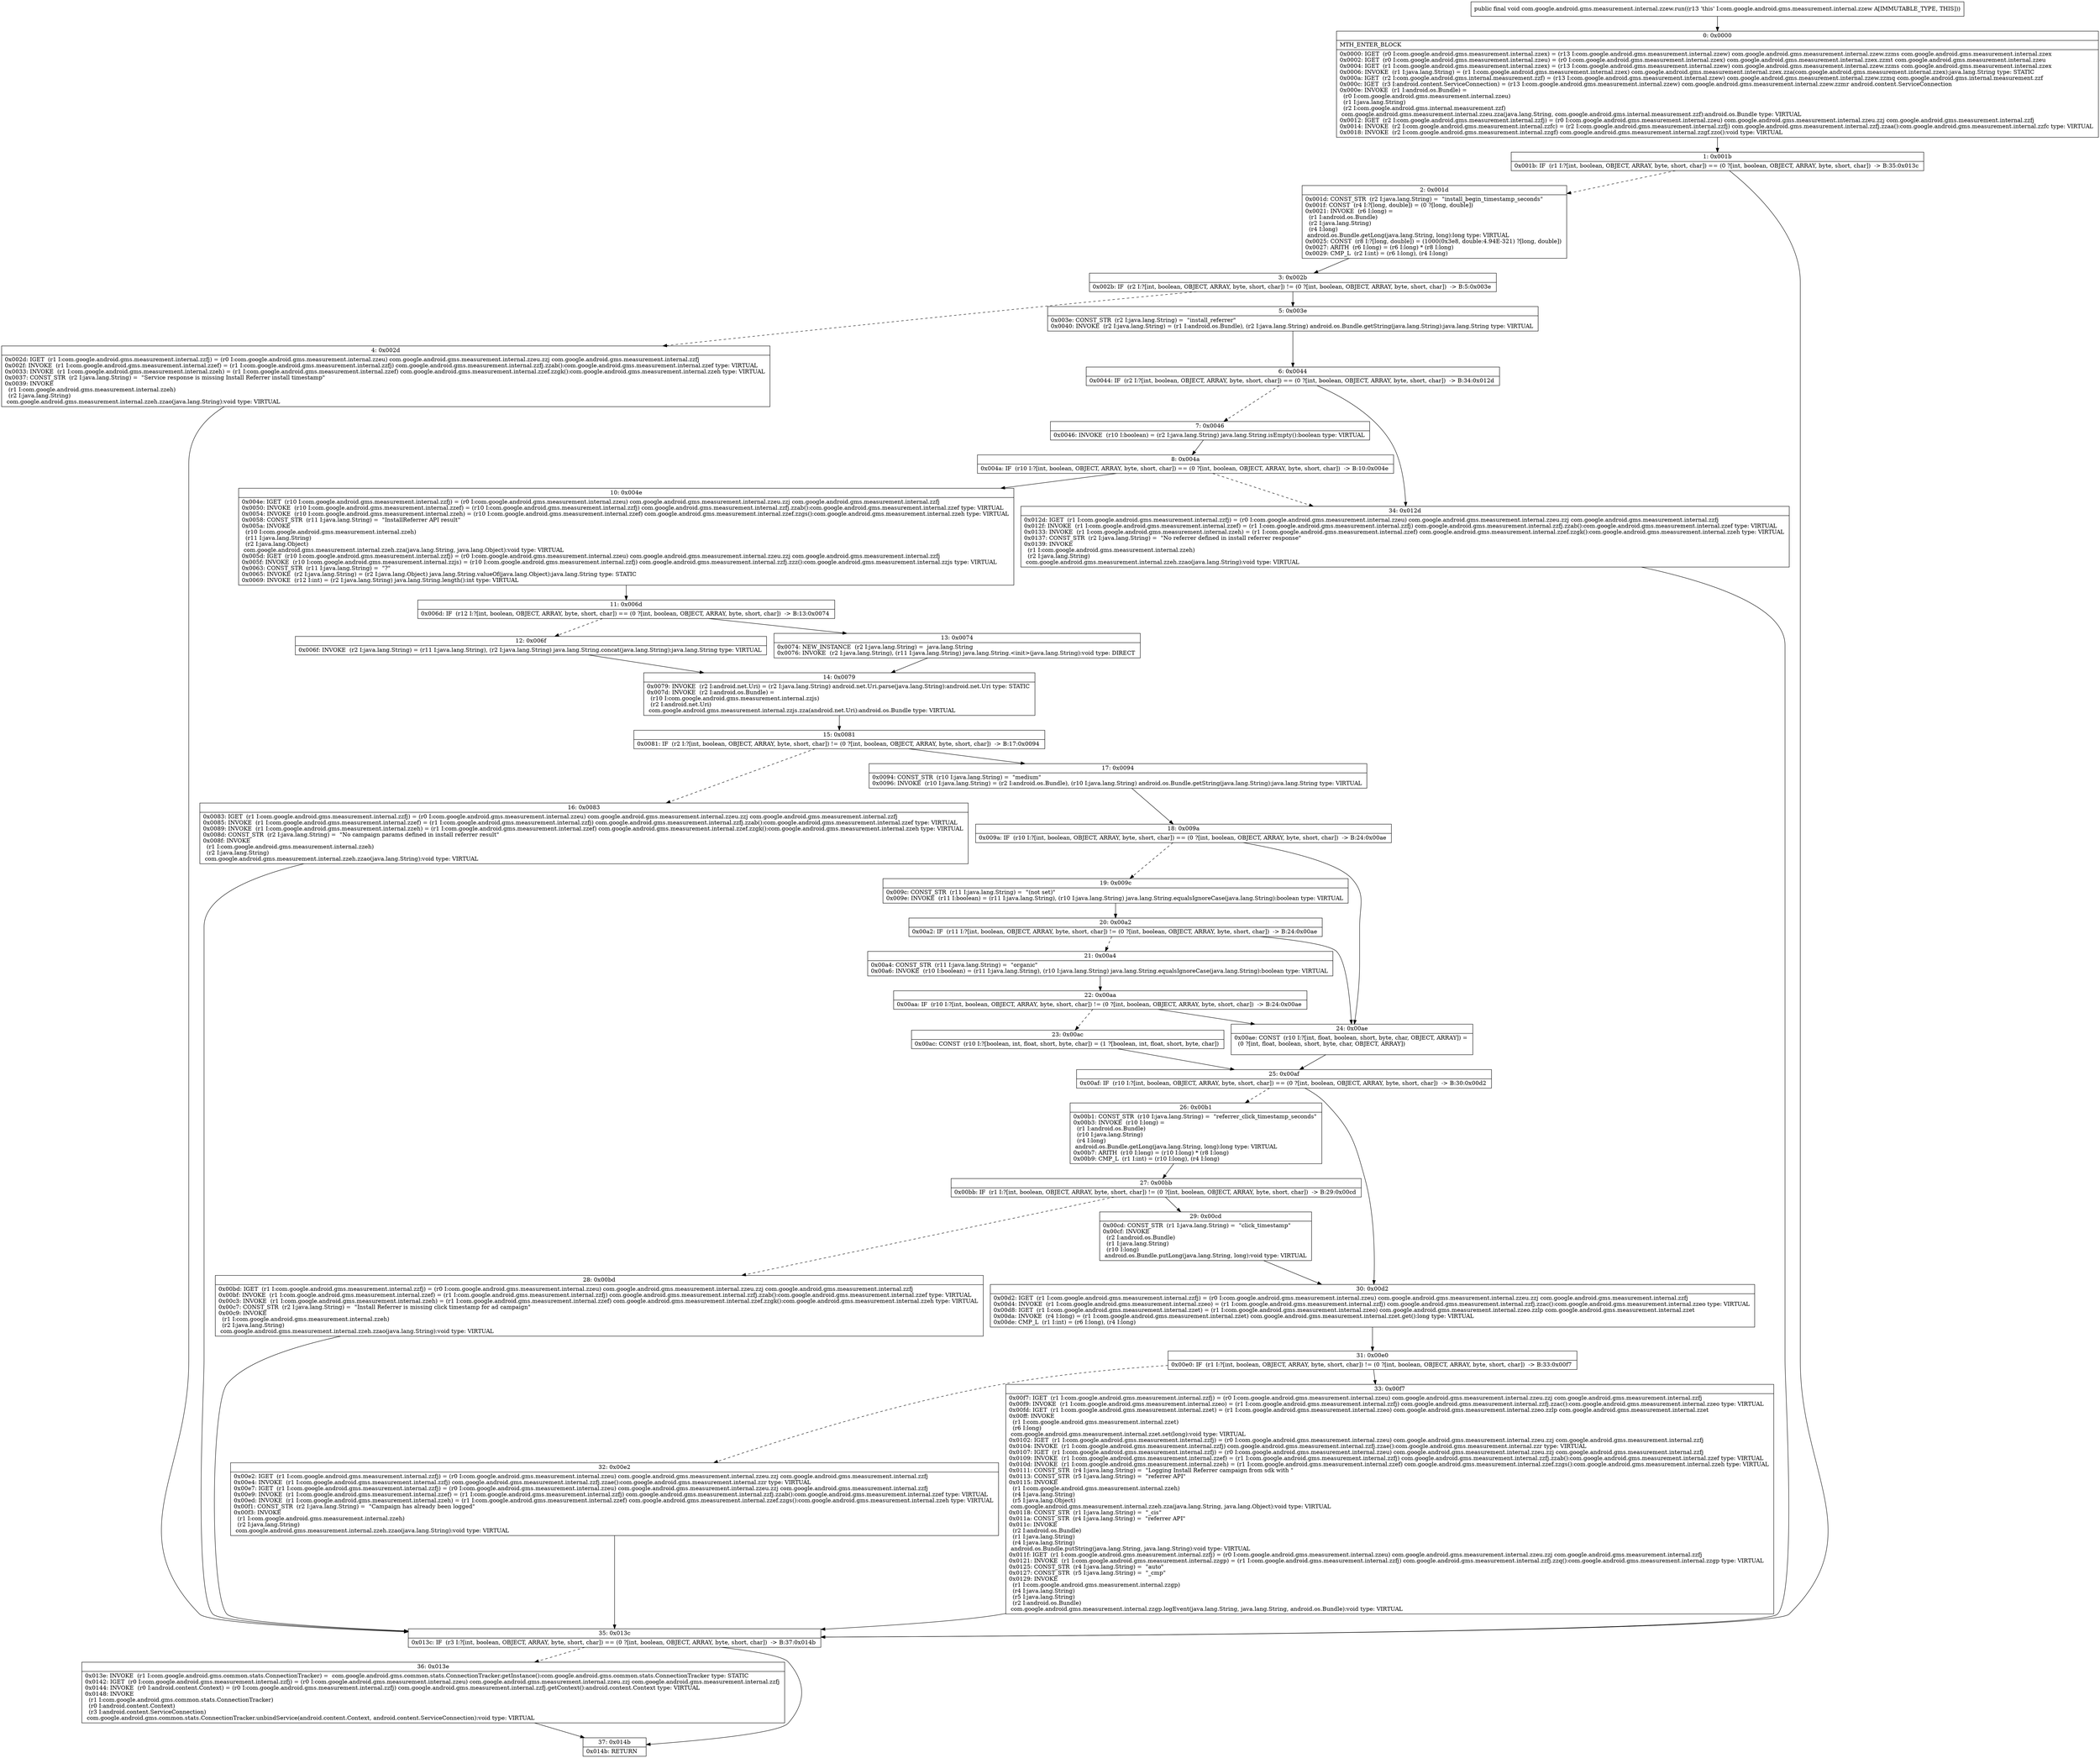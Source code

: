 digraph "CFG forcom.google.android.gms.measurement.internal.zzew.run()V" {
Node_0 [shape=record,label="{0\:\ 0x0000|MTH_ENTER_BLOCK\l|0x0000: IGET  (r0 I:com.google.android.gms.measurement.internal.zzex) = (r13 I:com.google.android.gms.measurement.internal.zzew) com.google.android.gms.measurement.internal.zzew.zzms com.google.android.gms.measurement.internal.zzex \l0x0002: IGET  (r0 I:com.google.android.gms.measurement.internal.zzeu) = (r0 I:com.google.android.gms.measurement.internal.zzex) com.google.android.gms.measurement.internal.zzex.zzmt com.google.android.gms.measurement.internal.zzeu \l0x0004: IGET  (r1 I:com.google.android.gms.measurement.internal.zzex) = (r13 I:com.google.android.gms.measurement.internal.zzew) com.google.android.gms.measurement.internal.zzew.zzms com.google.android.gms.measurement.internal.zzex \l0x0006: INVOKE  (r1 I:java.lang.String) = (r1 I:com.google.android.gms.measurement.internal.zzex) com.google.android.gms.measurement.internal.zzex.zza(com.google.android.gms.measurement.internal.zzex):java.lang.String type: STATIC \l0x000a: IGET  (r2 I:com.google.android.gms.internal.measurement.zzf) = (r13 I:com.google.android.gms.measurement.internal.zzew) com.google.android.gms.measurement.internal.zzew.zzmq com.google.android.gms.internal.measurement.zzf \l0x000c: IGET  (r3 I:android.content.ServiceConnection) = (r13 I:com.google.android.gms.measurement.internal.zzew) com.google.android.gms.measurement.internal.zzew.zzmr android.content.ServiceConnection \l0x000e: INVOKE  (r1 I:android.os.Bundle) = \l  (r0 I:com.google.android.gms.measurement.internal.zzeu)\l  (r1 I:java.lang.String)\l  (r2 I:com.google.android.gms.internal.measurement.zzf)\l com.google.android.gms.measurement.internal.zzeu.zza(java.lang.String, com.google.android.gms.internal.measurement.zzf):android.os.Bundle type: VIRTUAL \l0x0012: IGET  (r2 I:com.google.android.gms.measurement.internal.zzfj) = (r0 I:com.google.android.gms.measurement.internal.zzeu) com.google.android.gms.measurement.internal.zzeu.zzj com.google.android.gms.measurement.internal.zzfj \l0x0014: INVOKE  (r2 I:com.google.android.gms.measurement.internal.zzfc) = (r2 I:com.google.android.gms.measurement.internal.zzfj) com.google.android.gms.measurement.internal.zzfj.zzaa():com.google.android.gms.measurement.internal.zzfc type: VIRTUAL \l0x0018: INVOKE  (r2 I:com.google.android.gms.measurement.internal.zzgf) com.google.android.gms.measurement.internal.zzgf.zzo():void type: VIRTUAL \l}"];
Node_1 [shape=record,label="{1\:\ 0x001b|0x001b: IF  (r1 I:?[int, boolean, OBJECT, ARRAY, byte, short, char]) == (0 ?[int, boolean, OBJECT, ARRAY, byte, short, char])  \-\> B:35:0x013c \l}"];
Node_2 [shape=record,label="{2\:\ 0x001d|0x001d: CONST_STR  (r2 I:java.lang.String) =  \"install_begin_timestamp_seconds\" \l0x001f: CONST  (r4 I:?[long, double]) = (0 ?[long, double]) \l0x0021: INVOKE  (r6 I:long) = \l  (r1 I:android.os.Bundle)\l  (r2 I:java.lang.String)\l  (r4 I:long)\l android.os.Bundle.getLong(java.lang.String, long):long type: VIRTUAL \l0x0025: CONST  (r8 I:?[long, double]) = (1000(0x3e8, double:4.94E\-321) ?[long, double]) \l0x0027: ARITH  (r6 I:long) = (r6 I:long) * (r8 I:long) \l0x0029: CMP_L  (r2 I:int) = (r6 I:long), (r4 I:long) \l}"];
Node_3 [shape=record,label="{3\:\ 0x002b|0x002b: IF  (r2 I:?[int, boolean, OBJECT, ARRAY, byte, short, char]) != (0 ?[int, boolean, OBJECT, ARRAY, byte, short, char])  \-\> B:5:0x003e \l}"];
Node_4 [shape=record,label="{4\:\ 0x002d|0x002d: IGET  (r1 I:com.google.android.gms.measurement.internal.zzfj) = (r0 I:com.google.android.gms.measurement.internal.zzeu) com.google.android.gms.measurement.internal.zzeu.zzj com.google.android.gms.measurement.internal.zzfj \l0x002f: INVOKE  (r1 I:com.google.android.gms.measurement.internal.zzef) = (r1 I:com.google.android.gms.measurement.internal.zzfj) com.google.android.gms.measurement.internal.zzfj.zzab():com.google.android.gms.measurement.internal.zzef type: VIRTUAL \l0x0033: INVOKE  (r1 I:com.google.android.gms.measurement.internal.zzeh) = (r1 I:com.google.android.gms.measurement.internal.zzef) com.google.android.gms.measurement.internal.zzef.zzgk():com.google.android.gms.measurement.internal.zzeh type: VIRTUAL \l0x0037: CONST_STR  (r2 I:java.lang.String) =  \"Service response is missing Install Referrer install timestamp\" \l0x0039: INVOKE  \l  (r1 I:com.google.android.gms.measurement.internal.zzeh)\l  (r2 I:java.lang.String)\l com.google.android.gms.measurement.internal.zzeh.zzao(java.lang.String):void type: VIRTUAL \l}"];
Node_5 [shape=record,label="{5\:\ 0x003e|0x003e: CONST_STR  (r2 I:java.lang.String) =  \"install_referrer\" \l0x0040: INVOKE  (r2 I:java.lang.String) = (r1 I:android.os.Bundle), (r2 I:java.lang.String) android.os.Bundle.getString(java.lang.String):java.lang.String type: VIRTUAL \l}"];
Node_6 [shape=record,label="{6\:\ 0x0044|0x0044: IF  (r2 I:?[int, boolean, OBJECT, ARRAY, byte, short, char]) == (0 ?[int, boolean, OBJECT, ARRAY, byte, short, char])  \-\> B:34:0x012d \l}"];
Node_7 [shape=record,label="{7\:\ 0x0046|0x0046: INVOKE  (r10 I:boolean) = (r2 I:java.lang.String) java.lang.String.isEmpty():boolean type: VIRTUAL \l}"];
Node_8 [shape=record,label="{8\:\ 0x004a|0x004a: IF  (r10 I:?[int, boolean, OBJECT, ARRAY, byte, short, char]) == (0 ?[int, boolean, OBJECT, ARRAY, byte, short, char])  \-\> B:10:0x004e \l}"];
Node_10 [shape=record,label="{10\:\ 0x004e|0x004e: IGET  (r10 I:com.google.android.gms.measurement.internal.zzfj) = (r0 I:com.google.android.gms.measurement.internal.zzeu) com.google.android.gms.measurement.internal.zzeu.zzj com.google.android.gms.measurement.internal.zzfj \l0x0050: INVOKE  (r10 I:com.google.android.gms.measurement.internal.zzef) = (r10 I:com.google.android.gms.measurement.internal.zzfj) com.google.android.gms.measurement.internal.zzfj.zzab():com.google.android.gms.measurement.internal.zzef type: VIRTUAL \l0x0054: INVOKE  (r10 I:com.google.android.gms.measurement.internal.zzeh) = (r10 I:com.google.android.gms.measurement.internal.zzef) com.google.android.gms.measurement.internal.zzef.zzgs():com.google.android.gms.measurement.internal.zzeh type: VIRTUAL \l0x0058: CONST_STR  (r11 I:java.lang.String) =  \"InstallReferrer API result\" \l0x005a: INVOKE  \l  (r10 I:com.google.android.gms.measurement.internal.zzeh)\l  (r11 I:java.lang.String)\l  (r2 I:java.lang.Object)\l com.google.android.gms.measurement.internal.zzeh.zza(java.lang.String, java.lang.Object):void type: VIRTUAL \l0x005d: IGET  (r10 I:com.google.android.gms.measurement.internal.zzfj) = (r0 I:com.google.android.gms.measurement.internal.zzeu) com.google.android.gms.measurement.internal.zzeu.zzj com.google.android.gms.measurement.internal.zzfj \l0x005f: INVOKE  (r10 I:com.google.android.gms.measurement.internal.zzjs) = (r10 I:com.google.android.gms.measurement.internal.zzfj) com.google.android.gms.measurement.internal.zzfj.zzz():com.google.android.gms.measurement.internal.zzjs type: VIRTUAL \l0x0063: CONST_STR  (r11 I:java.lang.String) =  \"?\" \l0x0065: INVOKE  (r2 I:java.lang.String) = (r2 I:java.lang.Object) java.lang.String.valueOf(java.lang.Object):java.lang.String type: STATIC \l0x0069: INVOKE  (r12 I:int) = (r2 I:java.lang.String) java.lang.String.length():int type: VIRTUAL \l}"];
Node_11 [shape=record,label="{11\:\ 0x006d|0x006d: IF  (r12 I:?[int, boolean, OBJECT, ARRAY, byte, short, char]) == (0 ?[int, boolean, OBJECT, ARRAY, byte, short, char])  \-\> B:13:0x0074 \l}"];
Node_12 [shape=record,label="{12\:\ 0x006f|0x006f: INVOKE  (r2 I:java.lang.String) = (r11 I:java.lang.String), (r2 I:java.lang.String) java.lang.String.concat(java.lang.String):java.lang.String type: VIRTUAL \l}"];
Node_13 [shape=record,label="{13\:\ 0x0074|0x0074: NEW_INSTANCE  (r2 I:java.lang.String) =  java.lang.String \l0x0076: INVOKE  (r2 I:java.lang.String), (r11 I:java.lang.String) java.lang.String.\<init\>(java.lang.String):void type: DIRECT \l}"];
Node_14 [shape=record,label="{14\:\ 0x0079|0x0079: INVOKE  (r2 I:android.net.Uri) = (r2 I:java.lang.String) android.net.Uri.parse(java.lang.String):android.net.Uri type: STATIC \l0x007d: INVOKE  (r2 I:android.os.Bundle) = \l  (r10 I:com.google.android.gms.measurement.internal.zzjs)\l  (r2 I:android.net.Uri)\l com.google.android.gms.measurement.internal.zzjs.zza(android.net.Uri):android.os.Bundle type: VIRTUAL \l}"];
Node_15 [shape=record,label="{15\:\ 0x0081|0x0081: IF  (r2 I:?[int, boolean, OBJECT, ARRAY, byte, short, char]) != (0 ?[int, boolean, OBJECT, ARRAY, byte, short, char])  \-\> B:17:0x0094 \l}"];
Node_16 [shape=record,label="{16\:\ 0x0083|0x0083: IGET  (r1 I:com.google.android.gms.measurement.internal.zzfj) = (r0 I:com.google.android.gms.measurement.internal.zzeu) com.google.android.gms.measurement.internal.zzeu.zzj com.google.android.gms.measurement.internal.zzfj \l0x0085: INVOKE  (r1 I:com.google.android.gms.measurement.internal.zzef) = (r1 I:com.google.android.gms.measurement.internal.zzfj) com.google.android.gms.measurement.internal.zzfj.zzab():com.google.android.gms.measurement.internal.zzef type: VIRTUAL \l0x0089: INVOKE  (r1 I:com.google.android.gms.measurement.internal.zzeh) = (r1 I:com.google.android.gms.measurement.internal.zzef) com.google.android.gms.measurement.internal.zzef.zzgk():com.google.android.gms.measurement.internal.zzeh type: VIRTUAL \l0x008d: CONST_STR  (r2 I:java.lang.String) =  \"No campaign params defined in install referrer result\" \l0x008f: INVOKE  \l  (r1 I:com.google.android.gms.measurement.internal.zzeh)\l  (r2 I:java.lang.String)\l com.google.android.gms.measurement.internal.zzeh.zzao(java.lang.String):void type: VIRTUAL \l}"];
Node_17 [shape=record,label="{17\:\ 0x0094|0x0094: CONST_STR  (r10 I:java.lang.String) =  \"medium\" \l0x0096: INVOKE  (r10 I:java.lang.String) = (r2 I:android.os.Bundle), (r10 I:java.lang.String) android.os.Bundle.getString(java.lang.String):java.lang.String type: VIRTUAL \l}"];
Node_18 [shape=record,label="{18\:\ 0x009a|0x009a: IF  (r10 I:?[int, boolean, OBJECT, ARRAY, byte, short, char]) == (0 ?[int, boolean, OBJECT, ARRAY, byte, short, char])  \-\> B:24:0x00ae \l}"];
Node_19 [shape=record,label="{19\:\ 0x009c|0x009c: CONST_STR  (r11 I:java.lang.String) =  \"(not set)\" \l0x009e: INVOKE  (r11 I:boolean) = (r11 I:java.lang.String), (r10 I:java.lang.String) java.lang.String.equalsIgnoreCase(java.lang.String):boolean type: VIRTUAL \l}"];
Node_20 [shape=record,label="{20\:\ 0x00a2|0x00a2: IF  (r11 I:?[int, boolean, OBJECT, ARRAY, byte, short, char]) != (0 ?[int, boolean, OBJECT, ARRAY, byte, short, char])  \-\> B:24:0x00ae \l}"];
Node_21 [shape=record,label="{21\:\ 0x00a4|0x00a4: CONST_STR  (r11 I:java.lang.String) =  \"organic\" \l0x00a6: INVOKE  (r10 I:boolean) = (r11 I:java.lang.String), (r10 I:java.lang.String) java.lang.String.equalsIgnoreCase(java.lang.String):boolean type: VIRTUAL \l}"];
Node_22 [shape=record,label="{22\:\ 0x00aa|0x00aa: IF  (r10 I:?[int, boolean, OBJECT, ARRAY, byte, short, char]) != (0 ?[int, boolean, OBJECT, ARRAY, byte, short, char])  \-\> B:24:0x00ae \l}"];
Node_23 [shape=record,label="{23\:\ 0x00ac|0x00ac: CONST  (r10 I:?[boolean, int, float, short, byte, char]) = (1 ?[boolean, int, float, short, byte, char]) \l}"];
Node_24 [shape=record,label="{24\:\ 0x00ae|0x00ae: CONST  (r10 I:?[int, float, boolean, short, byte, char, OBJECT, ARRAY]) = \l  (0 ?[int, float, boolean, short, byte, char, OBJECT, ARRAY])\l \l}"];
Node_25 [shape=record,label="{25\:\ 0x00af|0x00af: IF  (r10 I:?[int, boolean, OBJECT, ARRAY, byte, short, char]) == (0 ?[int, boolean, OBJECT, ARRAY, byte, short, char])  \-\> B:30:0x00d2 \l}"];
Node_26 [shape=record,label="{26\:\ 0x00b1|0x00b1: CONST_STR  (r10 I:java.lang.String) =  \"referrer_click_timestamp_seconds\" \l0x00b3: INVOKE  (r10 I:long) = \l  (r1 I:android.os.Bundle)\l  (r10 I:java.lang.String)\l  (r4 I:long)\l android.os.Bundle.getLong(java.lang.String, long):long type: VIRTUAL \l0x00b7: ARITH  (r10 I:long) = (r10 I:long) * (r8 I:long) \l0x00b9: CMP_L  (r1 I:int) = (r10 I:long), (r4 I:long) \l}"];
Node_27 [shape=record,label="{27\:\ 0x00bb|0x00bb: IF  (r1 I:?[int, boolean, OBJECT, ARRAY, byte, short, char]) != (0 ?[int, boolean, OBJECT, ARRAY, byte, short, char])  \-\> B:29:0x00cd \l}"];
Node_28 [shape=record,label="{28\:\ 0x00bd|0x00bd: IGET  (r1 I:com.google.android.gms.measurement.internal.zzfj) = (r0 I:com.google.android.gms.measurement.internal.zzeu) com.google.android.gms.measurement.internal.zzeu.zzj com.google.android.gms.measurement.internal.zzfj \l0x00bf: INVOKE  (r1 I:com.google.android.gms.measurement.internal.zzef) = (r1 I:com.google.android.gms.measurement.internal.zzfj) com.google.android.gms.measurement.internal.zzfj.zzab():com.google.android.gms.measurement.internal.zzef type: VIRTUAL \l0x00c3: INVOKE  (r1 I:com.google.android.gms.measurement.internal.zzeh) = (r1 I:com.google.android.gms.measurement.internal.zzef) com.google.android.gms.measurement.internal.zzef.zzgk():com.google.android.gms.measurement.internal.zzeh type: VIRTUAL \l0x00c7: CONST_STR  (r2 I:java.lang.String) =  \"Install Referrer is missing click timestamp for ad campaign\" \l0x00c9: INVOKE  \l  (r1 I:com.google.android.gms.measurement.internal.zzeh)\l  (r2 I:java.lang.String)\l com.google.android.gms.measurement.internal.zzeh.zzao(java.lang.String):void type: VIRTUAL \l}"];
Node_29 [shape=record,label="{29\:\ 0x00cd|0x00cd: CONST_STR  (r1 I:java.lang.String) =  \"click_timestamp\" \l0x00cf: INVOKE  \l  (r2 I:android.os.Bundle)\l  (r1 I:java.lang.String)\l  (r10 I:long)\l android.os.Bundle.putLong(java.lang.String, long):void type: VIRTUAL \l}"];
Node_30 [shape=record,label="{30\:\ 0x00d2|0x00d2: IGET  (r1 I:com.google.android.gms.measurement.internal.zzfj) = (r0 I:com.google.android.gms.measurement.internal.zzeu) com.google.android.gms.measurement.internal.zzeu.zzj com.google.android.gms.measurement.internal.zzfj \l0x00d4: INVOKE  (r1 I:com.google.android.gms.measurement.internal.zzeo) = (r1 I:com.google.android.gms.measurement.internal.zzfj) com.google.android.gms.measurement.internal.zzfj.zzac():com.google.android.gms.measurement.internal.zzeo type: VIRTUAL \l0x00d8: IGET  (r1 I:com.google.android.gms.measurement.internal.zzet) = (r1 I:com.google.android.gms.measurement.internal.zzeo) com.google.android.gms.measurement.internal.zzeo.zzlp com.google.android.gms.measurement.internal.zzet \l0x00da: INVOKE  (r4 I:long) = (r1 I:com.google.android.gms.measurement.internal.zzet) com.google.android.gms.measurement.internal.zzet.get():long type: VIRTUAL \l0x00de: CMP_L  (r1 I:int) = (r6 I:long), (r4 I:long) \l}"];
Node_31 [shape=record,label="{31\:\ 0x00e0|0x00e0: IF  (r1 I:?[int, boolean, OBJECT, ARRAY, byte, short, char]) != (0 ?[int, boolean, OBJECT, ARRAY, byte, short, char])  \-\> B:33:0x00f7 \l}"];
Node_32 [shape=record,label="{32\:\ 0x00e2|0x00e2: IGET  (r1 I:com.google.android.gms.measurement.internal.zzfj) = (r0 I:com.google.android.gms.measurement.internal.zzeu) com.google.android.gms.measurement.internal.zzeu.zzj com.google.android.gms.measurement.internal.zzfj \l0x00e4: INVOKE  (r1 I:com.google.android.gms.measurement.internal.zzfj) com.google.android.gms.measurement.internal.zzfj.zzae():com.google.android.gms.measurement.internal.zzr type: VIRTUAL \l0x00e7: IGET  (r1 I:com.google.android.gms.measurement.internal.zzfj) = (r0 I:com.google.android.gms.measurement.internal.zzeu) com.google.android.gms.measurement.internal.zzeu.zzj com.google.android.gms.measurement.internal.zzfj \l0x00e9: INVOKE  (r1 I:com.google.android.gms.measurement.internal.zzef) = (r1 I:com.google.android.gms.measurement.internal.zzfj) com.google.android.gms.measurement.internal.zzfj.zzab():com.google.android.gms.measurement.internal.zzef type: VIRTUAL \l0x00ed: INVOKE  (r1 I:com.google.android.gms.measurement.internal.zzeh) = (r1 I:com.google.android.gms.measurement.internal.zzef) com.google.android.gms.measurement.internal.zzef.zzgs():com.google.android.gms.measurement.internal.zzeh type: VIRTUAL \l0x00f1: CONST_STR  (r2 I:java.lang.String) =  \"Campaign has already been logged\" \l0x00f3: INVOKE  \l  (r1 I:com.google.android.gms.measurement.internal.zzeh)\l  (r2 I:java.lang.String)\l com.google.android.gms.measurement.internal.zzeh.zzao(java.lang.String):void type: VIRTUAL \l}"];
Node_33 [shape=record,label="{33\:\ 0x00f7|0x00f7: IGET  (r1 I:com.google.android.gms.measurement.internal.zzfj) = (r0 I:com.google.android.gms.measurement.internal.zzeu) com.google.android.gms.measurement.internal.zzeu.zzj com.google.android.gms.measurement.internal.zzfj \l0x00f9: INVOKE  (r1 I:com.google.android.gms.measurement.internal.zzeo) = (r1 I:com.google.android.gms.measurement.internal.zzfj) com.google.android.gms.measurement.internal.zzfj.zzac():com.google.android.gms.measurement.internal.zzeo type: VIRTUAL \l0x00fd: IGET  (r1 I:com.google.android.gms.measurement.internal.zzet) = (r1 I:com.google.android.gms.measurement.internal.zzeo) com.google.android.gms.measurement.internal.zzeo.zzlp com.google.android.gms.measurement.internal.zzet \l0x00ff: INVOKE  \l  (r1 I:com.google.android.gms.measurement.internal.zzet)\l  (r6 I:long)\l com.google.android.gms.measurement.internal.zzet.set(long):void type: VIRTUAL \l0x0102: IGET  (r1 I:com.google.android.gms.measurement.internal.zzfj) = (r0 I:com.google.android.gms.measurement.internal.zzeu) com.google.android.gms.measurement.internal.zzeu.zzj com.google.android.gms.measurement.internal.zzfj \l0x0104: INVOKE  (r1 I:com.google.android.gms.measurement.internal.zzfj) com.google.android.gms.measurement.internal.zzfj.zzae():com.google.android.gms.measurement.internal.zzr type: VIRTUAL \l0x0107: IGET  (r1 I:com.google.android.gms.measurement.internal.zzfj) = (r0 I:com.google.android.gms.measurement.internal.zzeu) com.google.android.gms.measurement.internal.zzeu.zzj com.google.android.gms.measurement.internal.zzfj \l0x0109: INVOKE  (r1 I:com.google.android.gms.measurement.internal.zzef) = (r1 I:com.google.android.gms.measurement.internal.zzfj) com.google.android.gms.measurement.internal.zzfj.zzab():com.google.android.gms.measurement.internal.zzef type: VIRTUAL \l0x010d: INVOKE  (r1 I:com.google.android.gms.measurement.internal.zzeh) = (r1 I:com.google.android.gms.measurement.internal.zzef) com.google.android.gms.measurement.internal.zzef.zzgs():com.google.android.gms.measurement.internal.zzeh type: VIRTUAL \l0x0111: CONST_STR  (r4 I:java.lang.String) =  \"Logging Install Referrer campaign from sdk with \" \l0x0113: CONST_STR  (r5 I:java.lang.String) =  \"referrer API\" \l0x0115: INVOKE  \l  (r1 I:com.google.android.gms.measurement.internal.zzeh)\l  (r4 I:java.lang.String)\l  (r5 I:java.lang.Object)\l com.google.android.gms.measurement.internal.zzeh.zza(java.lang.String, java.lang.Object):void type: VIRTUAL \l0x0118: CONST_STR  (r1 I:java.lang.String) =  \"_cis\" \l0x011a: CONST_STR  (r4 I:java.lang.String) =  \"referrer API\" \l0x011c: INVOKE  \l  (r2 I:android.os.Bundle)\l  (r1 I:java.lang.String)\l  (r4 I:java.lang.String)\l android.os.Bundle.putString(java.lang.String, java.lang.String):void type: VIRTUAL \l0x011f: IGET  (r1 I:com.google.android.gms.measurement.internal.zzfj) = (r0 I:com.google.android.gms.measurement.internal.zzeu) com.google.android.gms.measurement.internal.zzeu.zzj com.google.android.gms.measurement.internal.zzfj \l0x0121: INVOKE  (r1 I:com.google.android.gms.measurement.internal.zzgp) = (r1 I:com.google.android.gms.measurement.internal.zzfj) com.google.android.gms.measurement.internal.zzfj.zzq():com.google.android.gms.measurement.internal.zzgp type: VIRTUAL \l0x0125: CONST_STR  (r4 I:java.lang.String) =  \"auto\" \l0x0127: CONST_STR  (r5 I:java.lang.String) =  \"_cmp\" \l0x0129: INVOKE  \l  (r1 I:com.google.android.gms.measurement.internal.zzgp)\l  (r4 I:java.lang.String)\l  (r5 I:java.lang.String)\l  (r2 I:android.os.Bundle)\l com.google.android.gms.measurement.internal.zzgp.logEvent(java.lang.String, java.lang.String, android.os.Bundle):void type: VIRTUAL \l}"];
Node_34 [shape=record,label="{34\:\ 0x012d|0x012d: IGET  (r1 I:com.google.android.gms.measurement.internal.zzfj) = (r0 I:com.google.android.gms.measurement.internal.zzeu) com.google.android.gms.measurement.internal.zzeu.zzj com.google.android.gms.measurement.internal.zzfj \l0x012f: INVOKE  (r1 I:com.google.android.gms.measurement.internal.zzef) = (r1 I:com.google.android.gms.measurement.internal.zzfj) com.google.android.gms.measurement.internal.zzfj.zzab():com.google.android.gms.measurement.internal.zzef type: VIRTUAL \l0x0133: INVOKE  (r1 I:com.google.android.gms.measurement.internal.zzeh) = (r1 I:com.google.android.gms.measurement.internal.zzef) com.google.android.gms.measurement.internal.zzef.zzgk():com.google.android.gms.measurement.internal.zzeh type: VIRTUAL \l0x0137: CONST_STR  (r2 I:java.lang.String) =  \"No referrer defined in install referrer response\" \l0x0139: INVOKE  \l  (r1 I:com.google.android.gms.measurement.internal.zzeh)\l  (r2 I:java.lang.String)\l com.google.android.gms.measurement.internal.zzeh.zzao(java.lang.String):void type: VIRTUAL \l}"];
Node_35 [shape=record,label="{35\:\ 0x013c|0x013c: IF  (r3 I:?[int, boolean, OBJECT, ARRAY, byte, short, char]) == (0 ?[int, boolean, OBJECT, ARRAY, byte, short, char])  \-\> B:37:0x014b \l}"];
Node_36 [shape=record,label="{36\:\ 0x013e|0x013e: INVOKE  (r1 I:com.google.android.gms.common.stats.ConnectionTracker) =  com.google.android.gms.common.stats.ConnectionTracker.getInstance():com.google.android.gms.common.stats.ConnectionTracker type: STATIC \l0x0142: IGET  (r0 I:com.google.android.gms.measurement.internal.zzfj) = (r0 I:com.google.android.gms.measurement.internal.zzeu) com.google.android.gms.measurement.internal.zzeu.zzj com.google.android.gms.measurement.internal.zzfj \l0x0144: INVOKE  (r0 I:android.content.Context) = (r0 I:com.google.android.gms.measurement.internal.zzfj) com.google.android.gms.measurement.internal.zzfj.getContext():android.content.Context type: VIRTUAL \l0x0148: INVOKE  \l  (r1 I:com.google.android.gms.common.stats.ConnectionTracker)\l  (r0 I:android.content.Context)\l  (r3 I:android.content.ServiceConnection)\l com.google.android.gms.common.stats.ConnectionTracker.unbindService(android.content.Context, android.content.ServiceConnection):void type: VIRTUAL \l}"];
Node_37 [shape=record,label="{37\:\ 0x014b|0x014b: RETURN   \l}"];
MethodNode[shape=record,label="{public final void com.google.android.gms.measurement.internal.zzew.run((r13 'this' I:com.google.android.gms.measurement.internal.zzew A[IMMUTABLE_TYPE, THIS])) }"];
MethodNode -> Node_0;
Node_0 -> Node_1;
Node_1 -> Node_2[style=dashed];
Node_1 -> Node_35;
Node_2 -> Node_3;
Node_3 -> Node_4[style=dashed];
Node_3 -> Node_5;
Node_4 -> Node_35;
Node_5 -> Node_6;
Node_6 -> Node_7[style=dashed];
Node_6 -> Node_34;
Node_7 -> Node_8;
Node_8 -> Node_10;
Node_8 -> Node_34[style=dashed];
Node_10 -> Node_11;
Node_11 -> Node_12[style=dashed];
Node_11 -> Node_13;
Node_12 -> Node_14;
Node_13 -> Node_14;
Node_14 -> Node_15;
Node_15 -> Node_16[style=dashed];
Node_15 -> Node_17;
Node_16 -> Node_35;
Node_17 -> Node_18;
Node_18 -> Node_19[style=dashed];
Node_18 -> Node_24;
Node_19 -> Node_20;
Node_20 -> Node_21[style=dashed];
Node_20 -> Node_24;
Node_21 -> Node_22;
Node_22 -> Node_23[style=dashed];
Node_22 -> Node_24;
Node_23 -> Node_25;
Node_24 -> Node_25;
Node_25 -> Node_26[style=dashed];
Node_25 -> Node_30;
Node_26 -> Node_27;
Node_27 -> Node_28[style=dashed];
Node_27 -> Node_29;
Node_28 -> Node_35;
Node_29 -> Node_30;
Node_30 -> Node_31;
Node_31 -> Node_32[style=dashed];
Node_31 -> Node_33;
Node_32 -> Node_35;
Node_33 -> Node_35;
Node_34 -> Node_35;
Node_35 -> Node_36[style=dashed];
Node_35 -> Node_37;
Node_36 -> Node_37;
}

